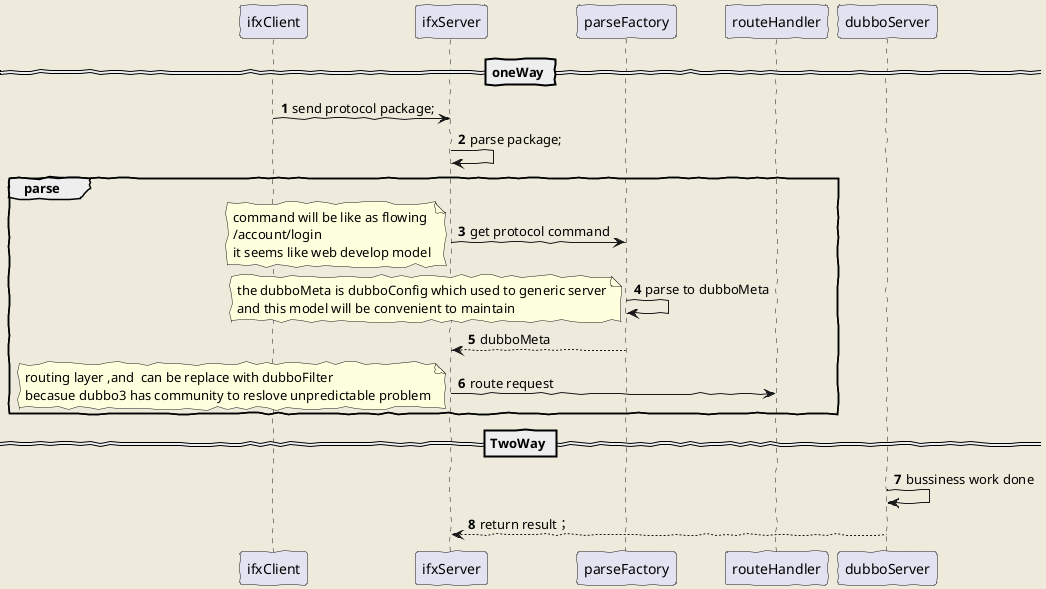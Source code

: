 @startuml
'https://plantuml.com/sequence-diagram

autonumber
skinparam backgroundColor #EEEBDC
skinparam handwritten true
participant ifxClient
participant ifxServer
participant parseFactory
participant routeHandler
participant dubboServer

== oneWay ==
ifxClient-> ifxServer : send protocol package;
ifxServer -> ifxServer : parse package;
group parse
ifxServer -> parseFactory : get protocol command
note left : command will be like as flowing\n/account/login\nit seems like web develop model

parseFactory -> parseFactory : parse to dubboMeta
note left: the dubboMeta is dubboConfig which used to generic server\nand this model will be convenient to maintain
parseFactory --> ifxServer : dubboMeta
ifxServer -> routeHandler : route request
note left : routing layer ,and  can be replace with dubboFilter\nbecasue dubbo3 has community to reslove unpredictable problem
end grou
== TwoWay ==
dubboServer -> dubboServer : bussiness work done
dubboServer --> ifxServer : return result；
@enduml